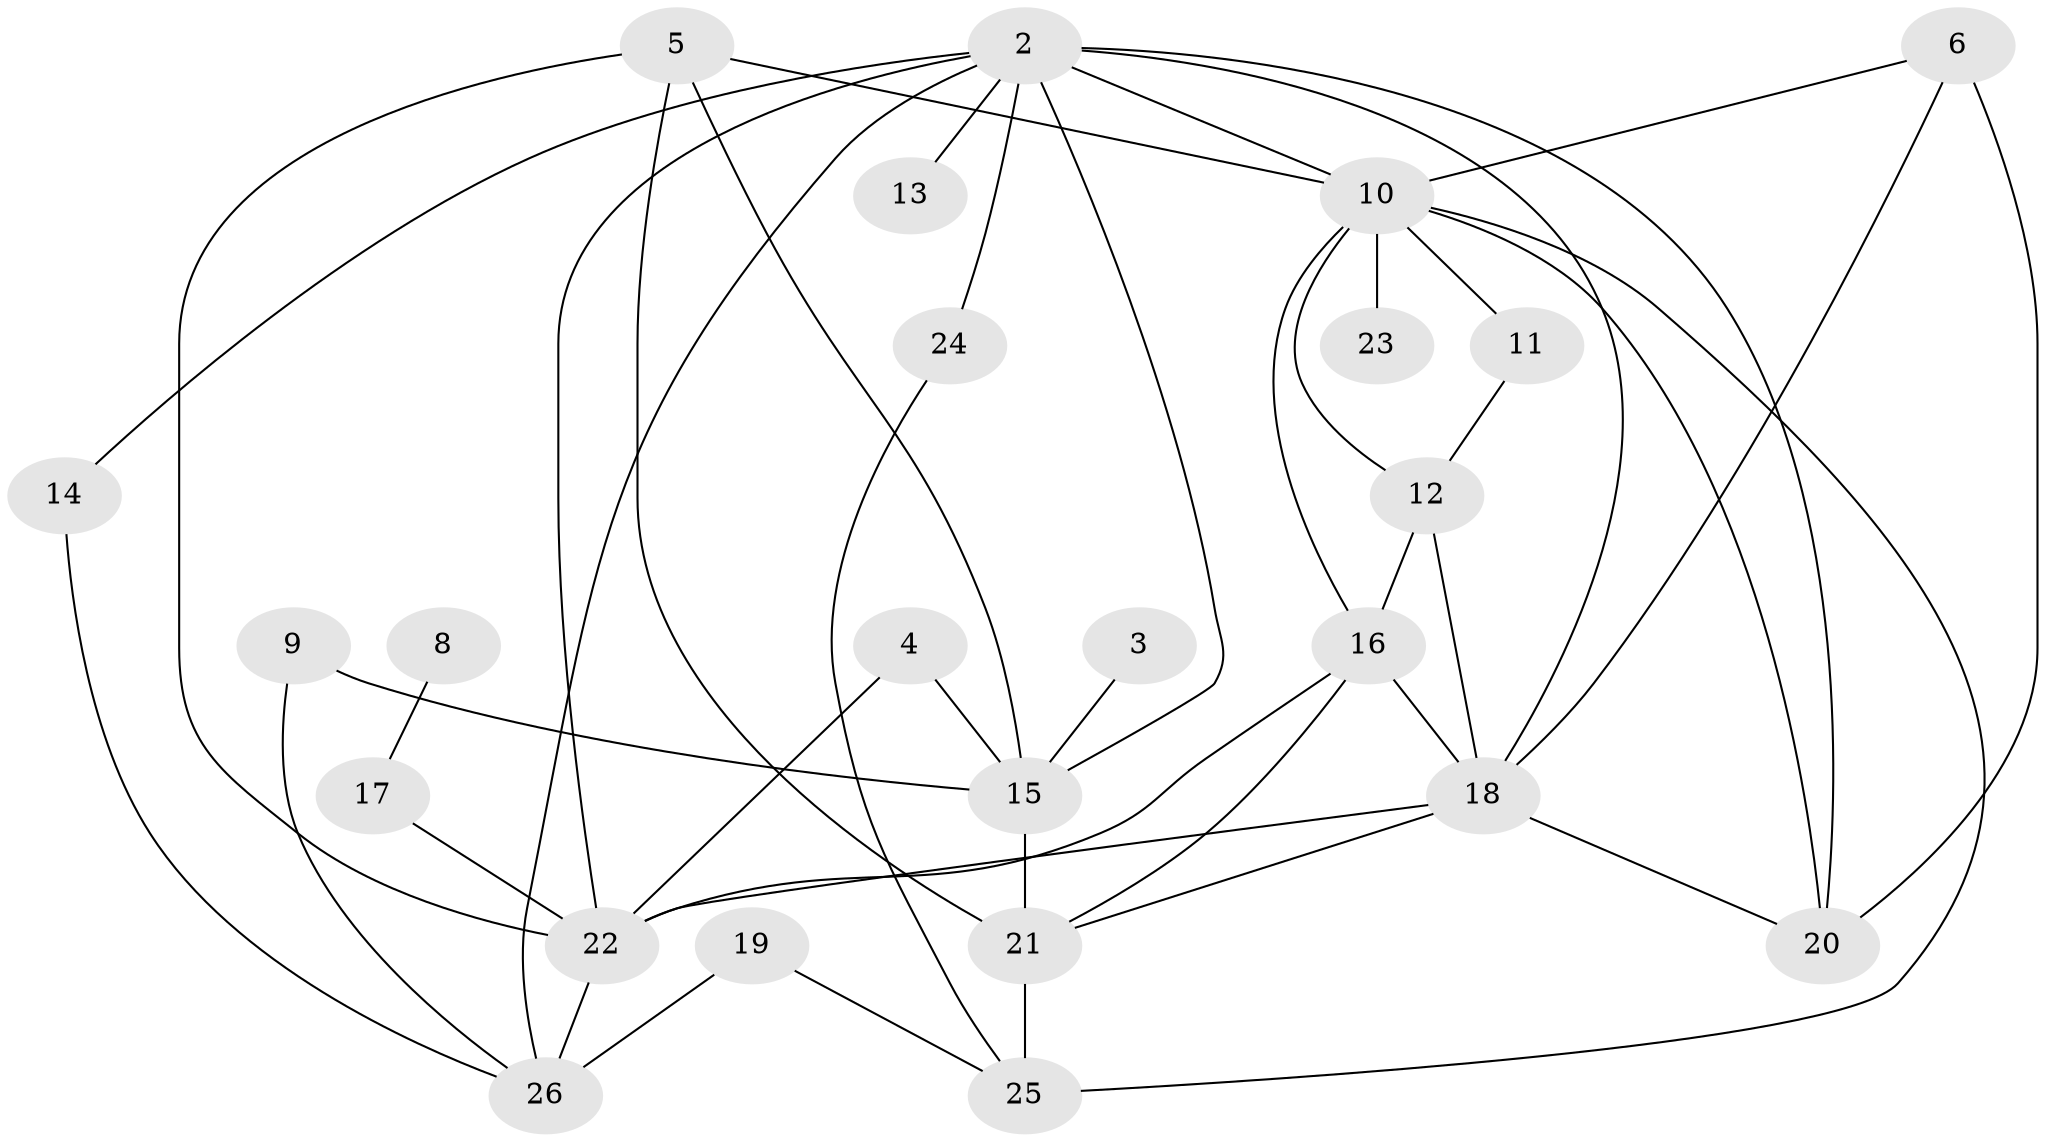 // original degree distribution, {3: 0.19607843137254902, 1: 0.17647058823529413, 0: 0.0392156862745098, 4: 0.1568627450980392, 6: 0.0392156862745098, 5: 0.11764705882352941, 2: 0.2549019607843137, 7: 0.0196078431372549}
// Generated by graph-tools (version 1.1) at 2025/25/03/09/25 03:25:13]
// undirected, 24 vertices, 45 edges
graph export_dot {
graph [start="1"]
  node [color=gray90,style=filled];
  2;
  3;
  4;
  5;
  6;
  8;
  9;
  10;
  11;
  12;
  13;
  14;
  15;
  16;
  17;
  18;
  19;
  20;
  21;
  22;
  23;
  24;
  25;
  26;
  2 -- 10 [weight=1.0];
  2 -- 13 [weight=1.0];
  2 -- 14 [weight=1.0];
  2 -- 15 [weight=1.0];
  2 -- 18 [weight=1.0];
  2 -- 20 [weight=1.0];
  2 -- 22 [weight=1.0];
  2 -- 24 [weight=1.0];
  2 -- 26 [weight=1.0];
  3 -- 15 [weight=1.0];
  4 -- 15 [weight=1.0];
  4 -- 22 [weight=1.0];
  5 -- 10 [weight=1.0];
  5 -- 15 [weight=1.0];
  5 -- 21 [weight=1.0];
  5 -- 22 [weight=1.0];
  6 -- 10 [weight=1.0];
  6 -- 18 [weight=1.0];
  6 -- 20 [weight=1.0];
  8 -- 17 [weight=1.0];
  9 -- 15 [weight=1.0];
  9 -- 26 [weight=1.0];
  10 -- 11 [weight=1.0];
  10 -- 12 [weight=1.0];
  10 -- 16 [weight=1.0];
  10 -- 20 [weight=1.0];
  10 -- 23 [weight=1.0];
  10 -- 25 [weight=1.0];
  11 -- 12 [weight=1.0];
  12 -- 16 [weight=1.0];
  12 -- 18 [weight=1.0];
  14 -- 26 [weight=1.0];
  15 -- 21 [weight=1.0];
  16 -- 18 [weight=1.0];
  16 -- 21 [weight=1.0];
  16 -- 22 [weight=2.0];
  17 -- 22 [weight=1.0];
  18 -- 20 [weight=1.0];
  18 -- 21 [weight=1.0];
  18 -- 22 [weight=1.0];
  19 -- 25 [weight=1.0];
  19 -- 26 [weight=2.0];
  21 -- 25 [weight=2.0];
  22 -- 26 [weight=1.0];
  24 -- 25 [weight=1.0];
}
